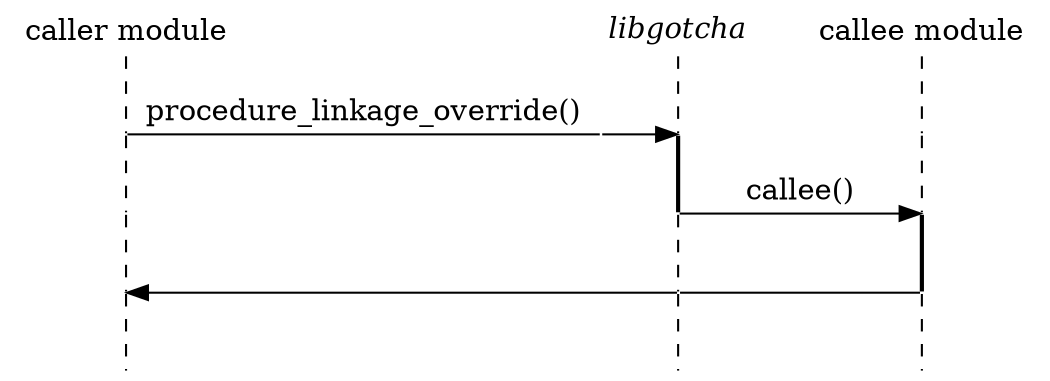 strict digraph {
	edge [arrowhead=none];
	node [shape=none, width=0, height=0, label=""];

	caller [label="caller module"];
	gotcha [label=<<i>libgotcha</i>>];
	callee [label="callee module"];

	{
		// This weight must be at least the number of horizontal arrows.
		edge [style=dashed, weight=3];

		caller -> callerA -> callerB -> callerC -> callerD;

		gotcha -> gotchaA;
		gotchaA -> gotchaB [style=solid, penwidth=2];
		gotchaB -> gotchaC -> gotchaD;

		callee -> calleeA -> calleeB;
		calleeB -> calleeC [style=solid, penwidth=2];
		calleeC -> calleeD;
	}

	{
		rank=same;
		callerA -> controlA [label="procedure_linkage_override()"];
		controlA -> gotchaA [arrowhead=normal];
	}

	{
		rank=same;
		gotchaB -> calleeB [label="callee()", arrowhead=normal];
	}

	{
		rank=same;
		callerC -> gotchaC [arrowhead=normal, dir=back];
		gotchaC -> calleeC;
	}
}
